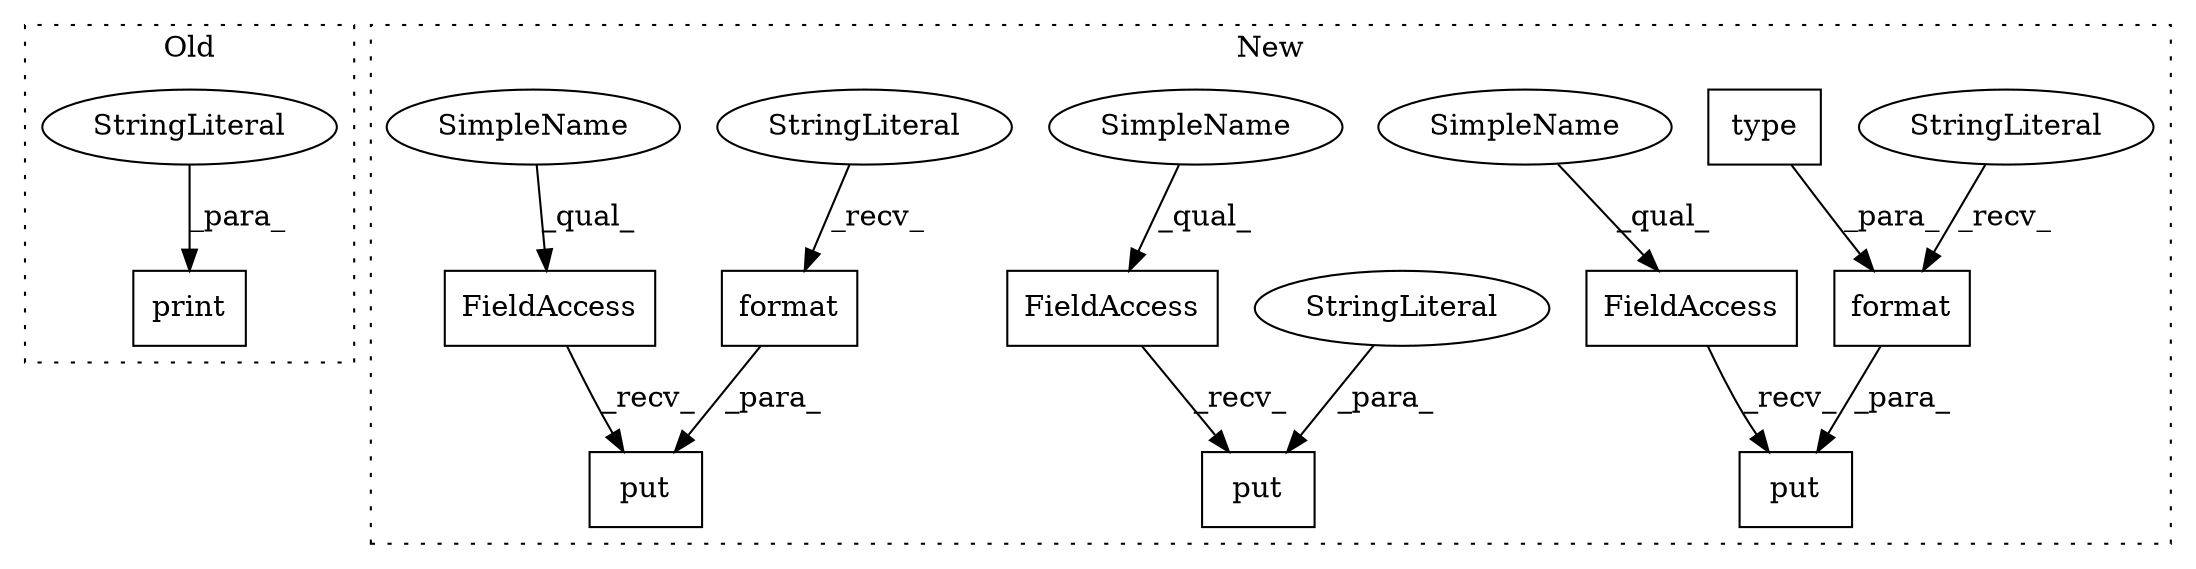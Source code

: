 digraph G {
subgraph cluster0 {
1 [label="print" a="32" s="1129,1156" l="6,1" shape="box"];
4 [label="StringLiteral" a="45" s="1135" l="21" shape="ellipse"];
label = "Old";
style="dotted";
}
subgraph cluster1 {
2 [label="put" a="32" s="1285,1337" l="4,1" shape="box"];
3 [label="FieldAccess" a="22" s="1268" l="16" shape="box"];
5 [label="FieldAccess" a="22" s="1346" l="16" shape="box"];
6 [label="put" a="32" s="1363,1402" l="4,1" shape="box"];
7 [label="StringLiteral" a="45" s="1289" l="48" shape="ellipse"];
8 [label="FieldAccess" a="22" s="1411" l="16" shape="box"];
9 [label="put" a="32" s="1428,1461" l="4,1" shape="box"];
10 [label="format" a="32" s="1384,1401" l="7,1" shape="box"];
11 [label="StringLiteral" a="45" s="1367" l="16" shape="ellipse"];
12 [label="format" a="32" s="1449,1460" l="7,1" shape="box"];
13 [label="type" a="32" s="1391,1400" l="5,1" shape="box"];
14 [label="StringLiteral" a="45" s="1432" l="16" shape="ellipse"];
15 [label="SimpleName" a="42" s="1346" l="4" shape="ellipse"];
16 [label="SimpleName" a="42" s="1411" l="4" shape="ellipse"];
17 [label="SimpleName" a="42" s="1268" l="4" shape="ellipse"];
label = "New";
style="dotted";
}
3 -> 2 [label="_recv_"];
4 -> 1 [label="_para_"];
5 -> 6 [label="_recv_"];
7 -> 2 [label="_para_"];
8 -> 9 [label="_recv_"];
10 -> 6 [label="_para_"];
11 -> 10 [label="_recv_"];
12 -> 9 [label="_para_"];
13 -> 10 [label="_para_"];
14 -> 12 [label="_recv_"];
15 -> 5 [label="_qual_"];
16 -> 8 [label="_qual_"];
17 -> 3 [label="_qual_"];
}